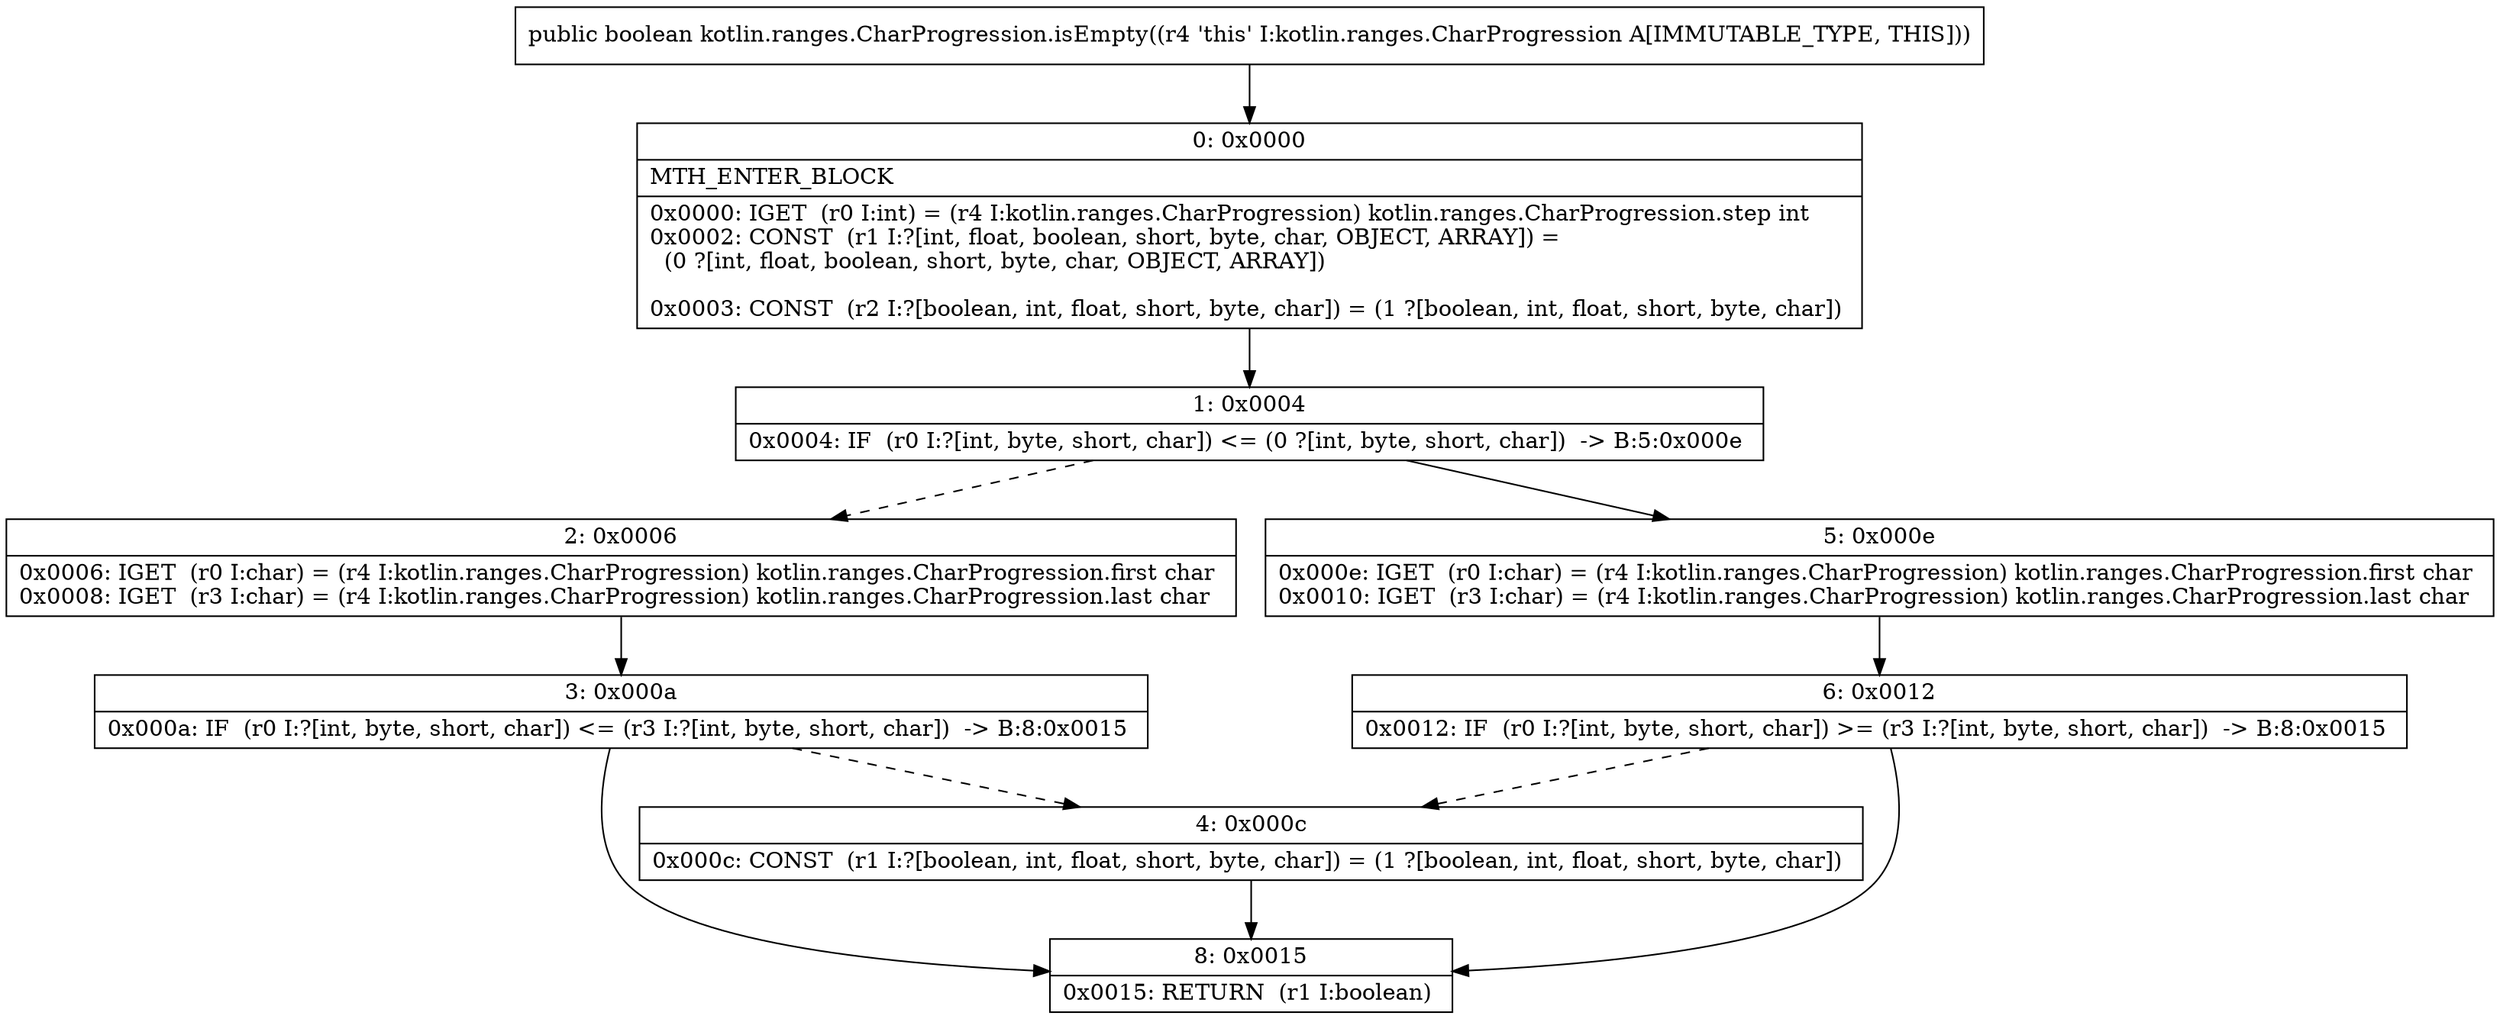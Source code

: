 digraph "CFG forkotlin.ranges.CharProgression.isEmpty()Z" {
Node_0 [shape=record,label="{0\:\ 0x0000|MTH_ENTER_BLOCK\l|0x0000: IGET  (r0 I:int) = (r4 I:kotlin.ranges.CharProgression) kotlin.ranges.CharProgression.step int \l0x0002: CONST  (r1 I:?[int, float, boolean, short, byte, char, OBJECT, ARRAY]) = \l  (0 ?[int, float, boolean, short, byte, char, OBJECT, ARRAY])\l \l0x0003: CONST  (r2 I:?[boolean, int, float, short, byte, char]) = (1 ?[boolean, int, float, short, byte, char]) \l}"];
Node_1 [shape=record,label="{1\:\ 0x0004|0x0004: IF  (r0 I:?[int, byte, short, char]) \<= (0 ?[int, byte, short, char])  \-\> B:5:0x000e \l}"];
Node_2 [shape=record,label="{2\:\ 0x0006|0x0006: IGET  (r0 I:char) = (r4 I:kotlin.ranges.CharProgression) kotlin.ranges.CharProgression.first char \l0x0008: IGET  (r3 I:char) = (r4 I:kotlin.ranges.CharProgression) kotlin.ranges.CharProgression.last char \l}"];
Node_3 [shape=record,label="{3\:\ 0x000a|0x000a: IF  (r0 I:?[int, byte, short, char]) \<= (r3 I:?[int, byte, short, char])  \-\> B:8:0x0015 \l}"];
Node_4 [shape=record,label="{4\:\ 0x000c|0x000c: CONST  (r1 I:?[boolean, int, float, short, byte, char]) = (1 ?[boolean, int, float, short, byte, char]) \l}"];
Node_5 [shape=record,label="{5\:\ 0x000e|0x000e: IGET  (r0 I:char) = (r4 I:kotlin.ranges.CharProgression) kotlin.ranges.CharProgression.first char \l0x0010: IGET  (r3 I:char) = (r4 I:kotlin.ranges.CharProgression) kotlin.ranges.CharProgression.last char \l}"];
Node_6 [shape=record,label="{6\:\ 0x0012|0x0012: IF  (r0 I:?[int, byte, short, char]) \>= (r3 I:?[int, byte, short, char])  \-\> B:8:0x0015 \l}"];
Node_8 [shape=record,label="{8\:\ 0x0015|0x0015: RETURN  (r1 I:boolean) \l}"];
MethodNode[shape=record,label="{public boolean kotlin.ranges.CharProgression.isEmpty((r4 'this' I:kotlin.ranges.CharProgression A[IMMUTABLE_TYPE, THIS])) }"];
MethodNode -> Node_0;
Node_0 -> Node_1;
Node_1 -> Node_2[style=dashed];
Node_1 -> Node_5;
Node_2 -> Node_3;
Node_3 -> Node_4[style=dashed];
Node_3 -> Node_8;
Node_4 -> Node_8;
Node_5 -> Node_6;
Node_6 -> Node_8;
Node_6 -> Node_4[style=dashed];
}

